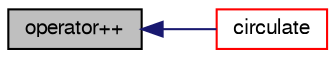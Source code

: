 digraph "operator++"
{
  bgcolor="transparent";
  edge [fontname="FreeSans",fontsize="10",labelfontname="FreeSans",labelfontsize="10"];
  node [fontname="FreeSans",fontsize="10",shape=record];
  rankdir="LR";
  Node124 [label="operator++",height=0.2,width=0.4,color="black", fillcolor="grey75", style="filled", fontcolor="black"];
  Node124 -> Node125 [dir="back",color="midnightblue",fontsize="10",style="solid",fontname="FreeSans"];
  Node125 [label="circulate",height=0.2,width=0.4,color="red",URL="$a25662.html#a8e383eb75e1bb1a055573422df46c730",tooltip="Circulate around the list in the given direction. "];
}
